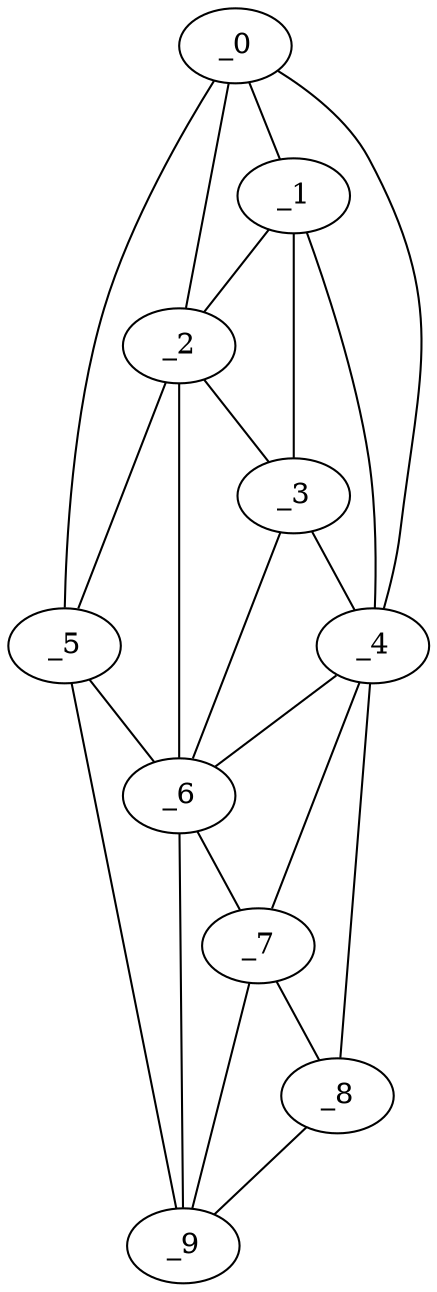 graph "obj75__165.gxl" {
	_0	 [x=45,
		y=29];
	_1	 [x=51,
		y=44];
	_0 -- _1	 [valence=1];
	_2	 [x=55,
		y=38];
	_0 -- _2	 [valence=2];
	_4	 [x=55,
		y=59];
	_0 -- _4	 [valence=1];
	_5	 [x=63,
		y=30];
	_0 -- _5	 [valence=1];
	_1 -- _2	 [valence=1];
	_3	 [x=55,
		y=47];
	_1 -- _3	 [valence=2];
	_1 -- _4	 [valence=2];
	_2 -- _3	 [valence=2];
	_2 -- _5	 [valence=2];
	_6	 [x=67,
		y=43];
	_2 -- _6	 [valence=2];
	_3 -- _4	 [valence=1];
	_3 -- _6	 [valence=1];
	_4 -- _6	 [valence=2];
	_7	 [x=82,
		y=55];
	_4 -- _7	 [valence=2];
	_8	 [x=89,
		y=64];
	_4 -- _8	 [valence=1];
	_5 -- _6	 [valence=2];
	_9	 [x=95,
		y=56];
	_5 -- _9	 [valence=1];
	_6 -- _7	 [valence=1];
	_6 -- _9	 [valence=2];
	_7 -- _8	 [valence=1];
	_7 -- _9	 [valence=2];
	_8 -- _9	 [valence=1];
}
